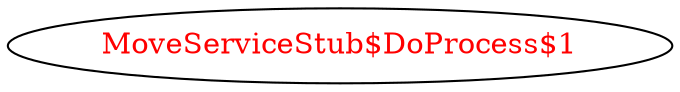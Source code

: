 digraph dependencyGraph {
 concentrate=true;
 ranksep="2.0";
 rankdir="LR"; 
 splines="ortho";
"MoveServiceStub$DoProcess$1" [fontcolor="red"];
}